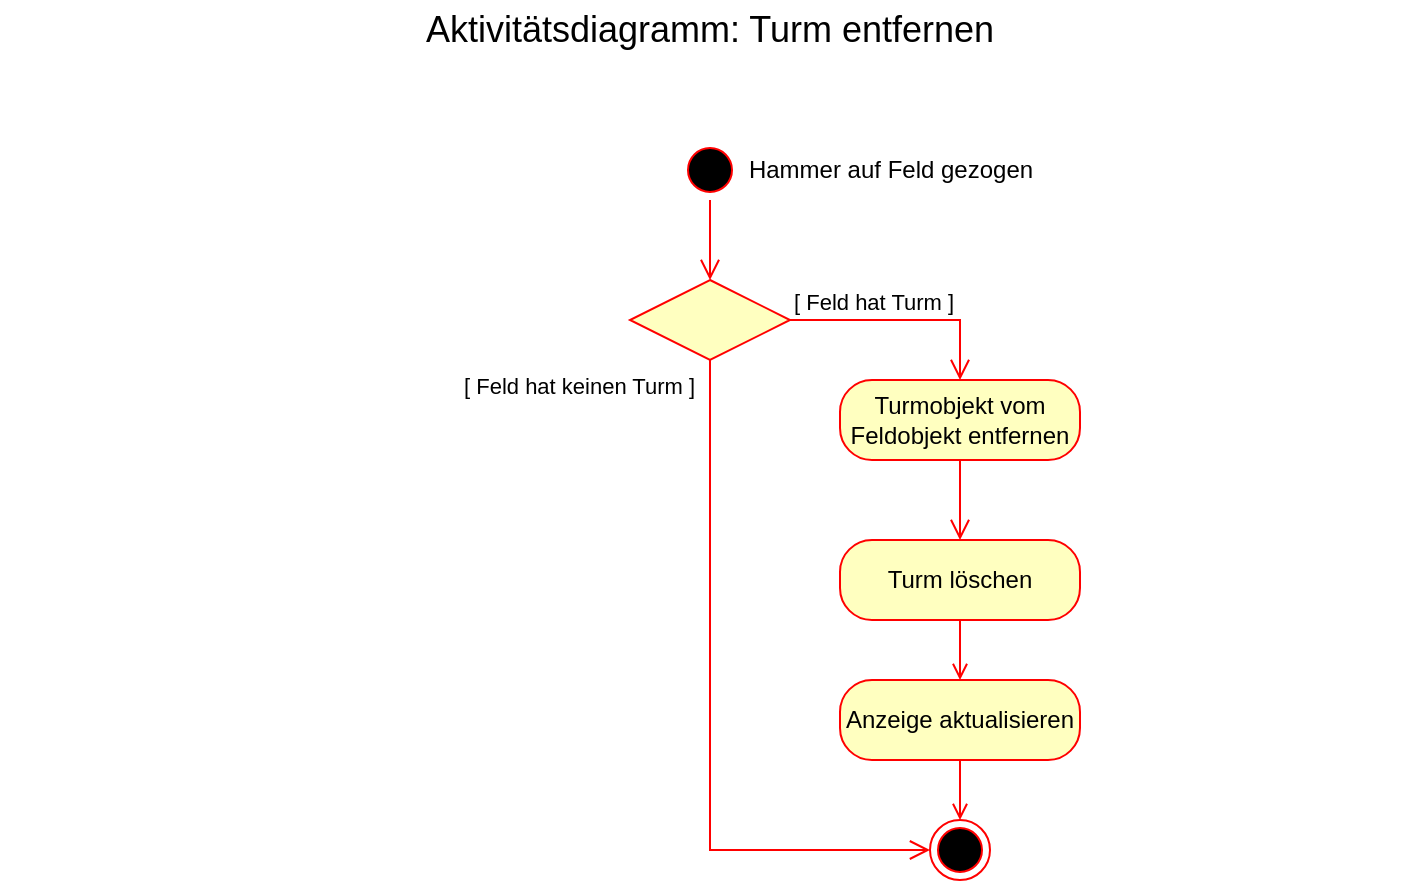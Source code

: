 <mxfile version="22.1.21" type="device">
  <diagram name="Seite-1" id="qSU0O-EVbq0HCuzVo5mC">
    <mxGraphModel dx="819" dy="478" grid="1" gridSize="10" guides="1" tooltips="1" connect="1" arrows="1" fold="1" page="0" pageScale="1" pageWidth="827" pageHeight="1169" math="0" shadow="0">
      <root>
        <mxCell id="0" />
        <mxCell id="1" parent="0" />
        <mxCell id="pXO75YiAVBvj5hHbPv8A-1" value="" style="ellipse;html=1;shape=startState;fillColor=#000000;strokeColor=#ff0000;" parent="1" vertex="1">
          <mxGeometry x="350" y="120" width="30" height="30" as="geometry" />
        </mxCell>
        <mxCell id="pXO75YiAVBvj5hHbPv8A-3" value="Turmobjekt vom Feldobjekt entfernen" style="rounded=1;whiteSpace=wrap;html=1;arcSize=40;fontColor=#000000;fillColor=#ffffc0;strokeColor=#ff0000;" parent="1" vertex="1">
          <mxGeometry x="430" y="240" width="120" height="40" as="geometry" />
        </mxCell>
        <mxCell id="pXO75YiAVBvj5hHbPv8A-4" value="" style="edgeStyle=orthogonalEdgeStyle;html=1;verticalAlign=bottom;endArrow=open;endSize=8;strokeColor=#ff0000;rounded=0;entryX=0.5;entryY=0;entryDx=0;entryDy=0;" parent="1" source="pXO75YiAVBvj5hHbPv8A-3" target="pXO75YiAVBvj5hHbPv8A-6" edge="1">
          <mxGeometry relative="1" as="geometry">
            <mxPoint x="490" y="320" as="targetPoint" />
          </mxGeometry>
        </mxCell>
        <mxCell id="pXO75YiAVBvj5hHbPv8A-9" style="edgeStyle=orthogonalEdgeStyle;rounded=0;orthogonalLoop=1;jettySize=auto;html=1;exitX=0.5;exitY=1;exitDx=0;exitDy=0;strokeColor=#FF0000;endArrow=open;endFill=0;entryX=0.5;entryY=0;entryDx=0;entryDy=0;" parent="1" source="pXO75YiAVBvj5hHbPv8A-6" target="pXO75YiAVBvj5hHbPv8A-12" edge="1">
          <mxGeometry relative="1" as="geometry">
            <mxPoint x="490" y="390" as="targetPoint" />
          </mxGeometry>
        </mxCell>
        <mxCell id="pXO75YiAVBvj5hHbPv8A-6" value="Turm löschen" style="rounded=1;whiteSpace=wrap;html=1;arcSize=40;fontColor=#000000;fillColor=#ffffc0;strokeColor=#ff0000;" parent="1" vertex="1">
          <mxGeometry x="430" y="320" width="120" height="40" as="geometry" />
        </mxCell>
        <mxCell id="pXO75YiAVBvj5hHbPv8A-8" value="" style="ellipse;html=1;shape=endState;fillColor=#000000;strokeColor=#ff0000;" parent="1" vertex="1">
          <mxGeometry x="475" y="460" width="30" height="30" as="geometry" />
        </mxCell>
        <mxCell id="pXO75YiAVBvj5hHbPv8A-11" value="Hammer auf Feld gezogen" style="text;html=1;align=center;verticalAlign=middle;resizable=0;points=[];autosize=1;strokeColor=none;fillColor=none;" parent="1" vertex="1">
          <mxGeometry x="370" y="120" width="170" height="30" as="geometry" />
        </mxCell>
        <mxCell id="pXO75YiAVBvj5hHbPv8A-12" value="Anzeige aktualisieren" style="rounded=1;whiteSpace=wrap;html=1;arcSize=40;fontColor=#000000;fillColor=#ffffc0;strokeColor=#ff0000;" parent="1" vertex="1">
          <mxGeometry x="430" y="390" width="120" height="40" as="geometry" />
        </mxCell>
        <mxCell id="pXO75YiAVBvj5hHbPv8A-13" style="edgeStyle=orthogonalEdgeStyle;rounded=0;orthogonalLoop=1;jettySize=auto;html=1;exitX=0.5;exitY=1;exitDx=0;exitDy=0;strokeColor=#FF0000;endArrow=open;endFill=0;entryX=0.5;entryY=0;entryDx=0;entryDy=0;" parent="1" source="pXO75YiAVBvj5hHbPv8A-12" target="pXO75YiAVBvj5hHbPv8A-8" edge="1">
          <mxGeometry relative="1" as="geometry">
            <mxPoint x="500" y="370" as="sourcePoint" />
            <mxPoint x="500" y="400" as="targetPoint" />
          </mxGeometry>
        </mxCell>
        <mxCell id="pXO75YiAVBvj5hHbPv8A-14" value="" style="rhombus;whiteSpace=wrap;html=1;fontColor=#000000;fillColor=#ffffc0;strokeColor=#ff0000;" parent="1" vertex="1">
          <mxGeometry x="325" y="190" width="80" height="40" as="geometry" />
        </mxCell>
        <mxCell id="pXO75YiAVBvj5hHbPv8A-15" value="[ Feld hat Turm ]" style="edgeStyle=orthogonalEdgeStyle;html=1;align=left;verticalAlign=bottom;endArrow=open;endSize=8;strokeColor=#ff0000;rounded=0;entryX=0.5;entryY=0;entryDx=0;entryDy=0;" parent="1" source="pXO75YiAVBvj5hHbPv8A-14" target="pXO75YiAVBvj5hHbPv8A-3" edge="1">
          <mxGeometry x="-1" relative="1" as="geometry">
            <mxPoint x="505" y="210" as="targetPoint" />
            <mxPoint as="offset" />
          </mxGeometry>
        </mxCell>
        <mxCell id="pXO75YiAVBvj5hHbPv8A-16" value="[ Feld hat keinen Turm ]" style="edgeStyle=orthogonalEdgeStyle;html=1;align=left;verticalAlign=top;endArrow=open;endSize=8;strokeColor=#ff0000;rounded=0;entryX=0;entryY=0.5;entryDx=0;entryDy=0;exitX=0.5;exitY=1;exitDx=0;exitDy=0;" parent="1" source="pXO75YiAVBvj5hHbPv8A-14" target="pXO75YiAVBvj5hHbPv8A-8" edge="1">
          <mxGeometry x="-1" y="-125" relative="1" as="geometry">
            <mxPoint x="365" y="290" as="targetPoint" />
            <mxPoint as="offset" />
          </mxGeometry>
        </mxCell>
        <mxCell id="pXO75YiAVBvj5hHbPv8A-17" value="" style="edgeStyle=orthogonalEdgeStyle;html=1;verticalAlign=bottom;endArrow=open;endSize=8;strokeColor=#ff0000;rounded=0;entryX=0.5;entryY=0;entryDx=0;entryDy=0;exitX=0.5;exitY=1;exitDx=0;exitDy=0;" parent="1" source="pXO75YiAVBvj5hHbPv8A-1" target="pXO75YiAVBvj5hHbPv8A-14" edge="1">
          <mxGeometry relative="1" as="geometry">
            <mxPoint x="500" y="330" as="targetPoint" />
            <mxPoint x="500" y="290" as="sourcePoint" />
          </mxGeometry>
        </mxCell>
        <mxCell id="3xxlTa2titzCJY89cKIN-1" value="Aktivitätsdiagramm: Turm entfernen" style="text;html=1;strokeColor=none;fillColor=none;align=center;verticalAlign=middle;whiteSpace=wrap;rounded=0;fontSize=18;" vertex="1" parent="1">
          <mxGeometry x="10" y="50" width="710" height="30" as="geometry" />
        </mxCell>
      </root>
    </mxGraphModel>
  </diagram>
</mxfile>
